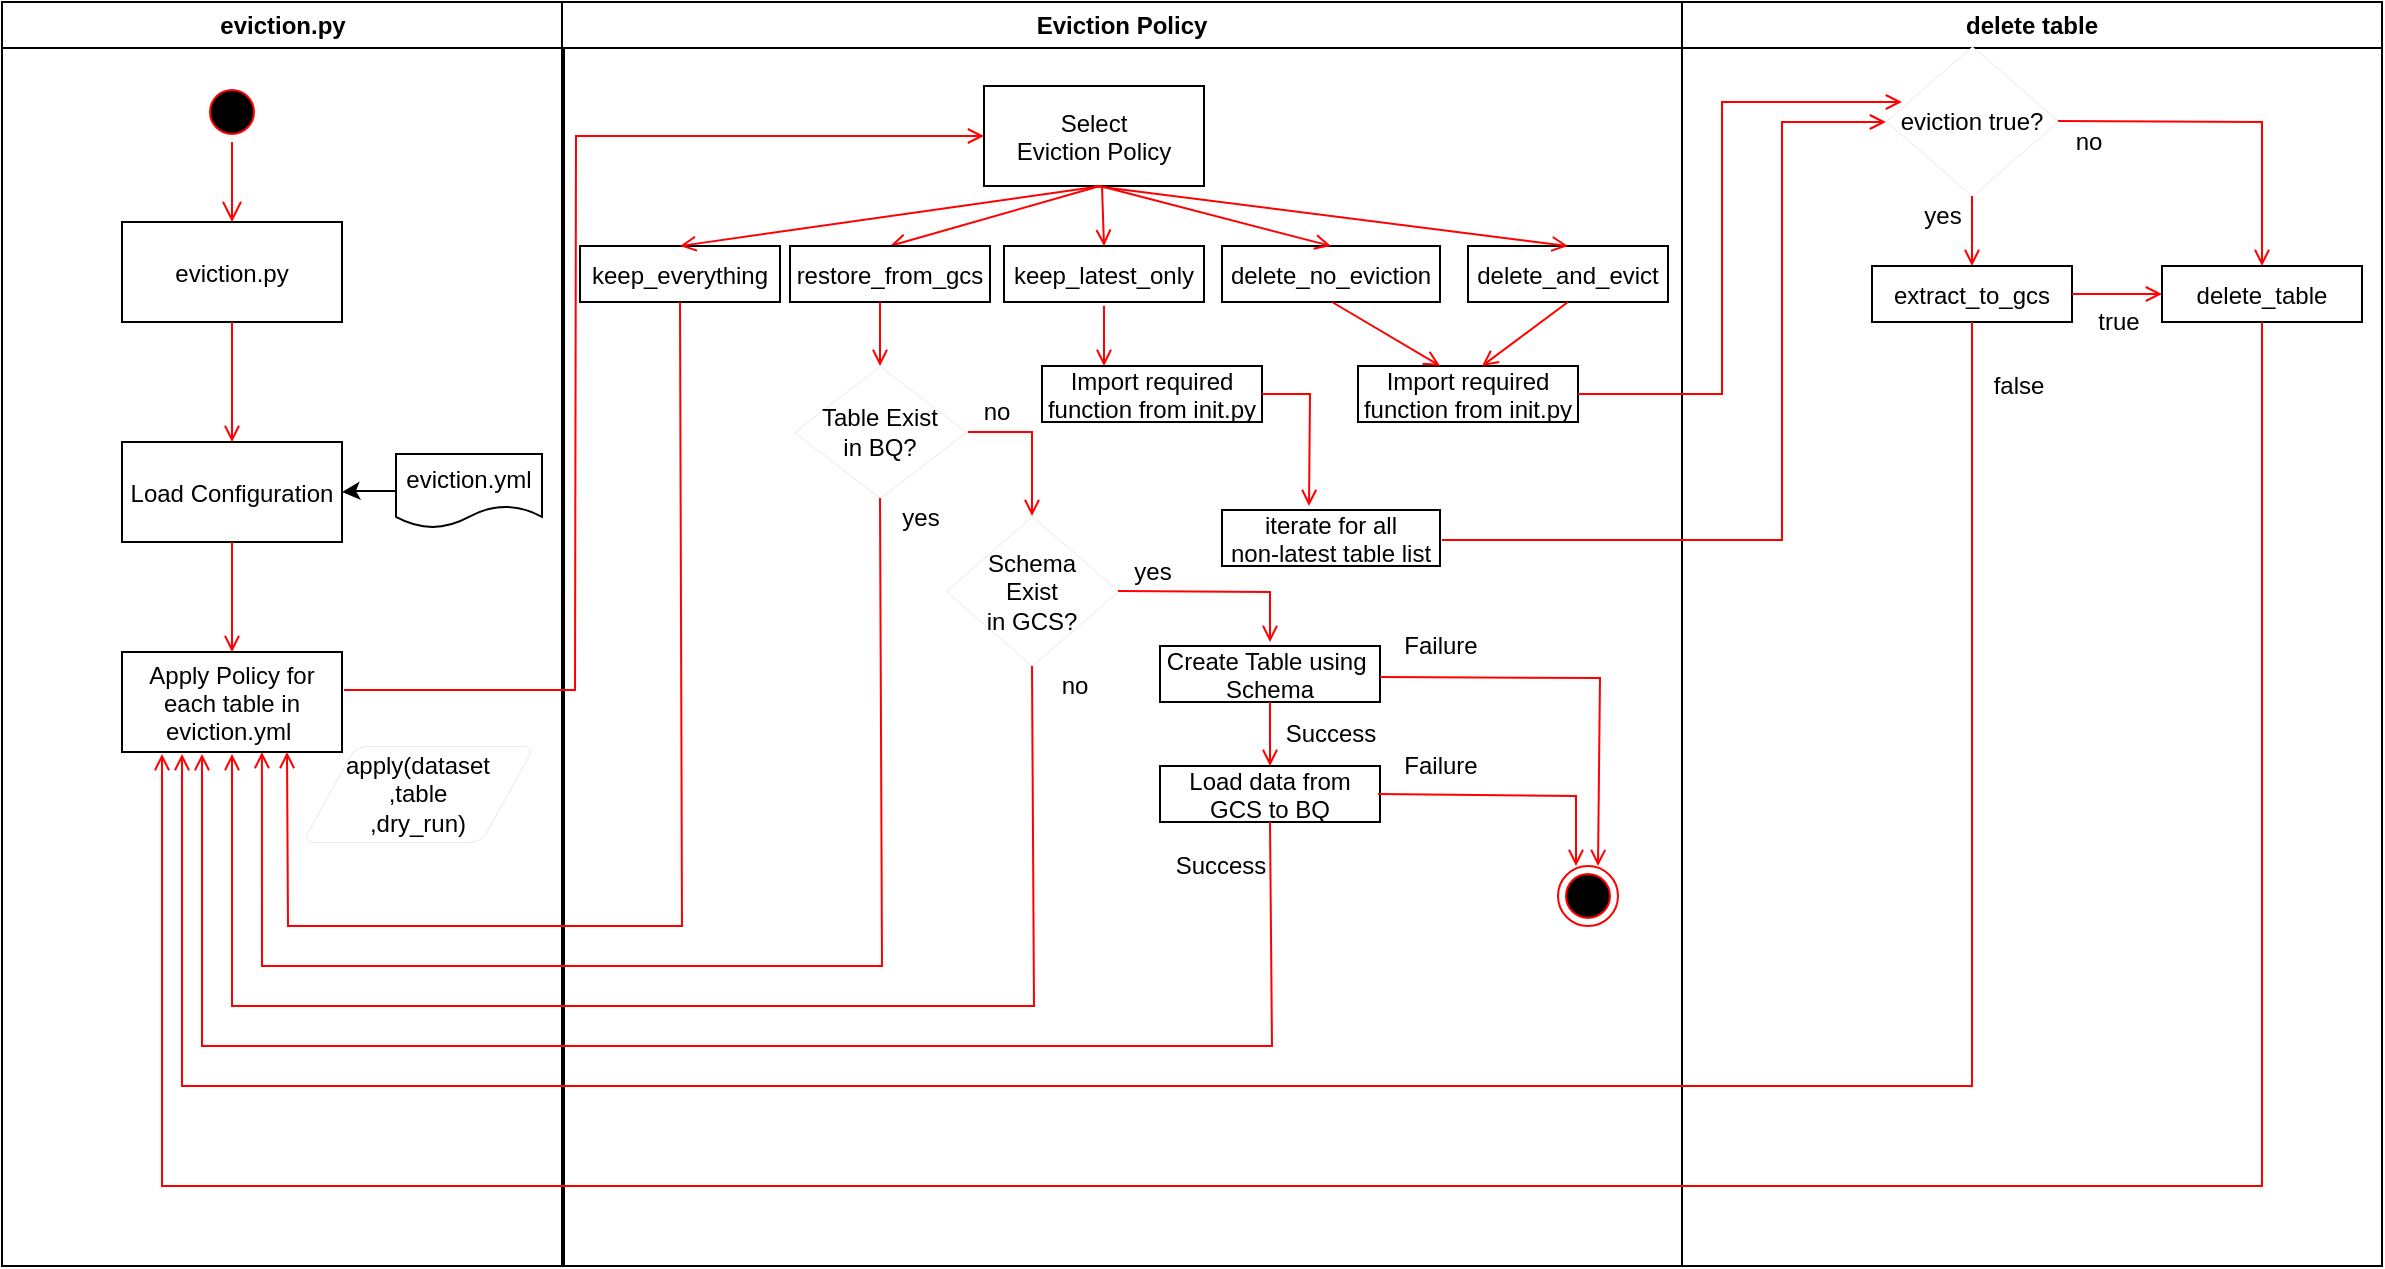 <mxfile version="12.3.0" type="github" pages="1">
  <diagram name="Page-1" id="e7e014a7-5840-1c2e-5031-d8a46d1fe8dd">
    <mxGraphModel dx="1186" dy="715" grid="1" gridSize="10" guides="1" tooltips="1" connect="1" arrows="1" fold="1" page="1" pageScale="1" pageWidth="1169" pageHeight="826" background="#ffffff" math="0" shadow="0">
      <root>
        <mxCell id="0"/>
        <mxCell id="1" parent="0"/>
        <mxCell id="2" value="eviction.py" style="swimlane;whiteSpace=wrap" parent="1" vertex="1">
          <mxGeometry x="40" y="128" width="281" height="632" as="geometry"/>
        </mxCell>
        <mxCell id="5" value="" style="ellipse;shape=startState;fillColor=#000000;strokeColor=#ff0000;" parent="2" vertex="1">
          <mxGeometry x="100" y="40" width="30" height="30" as="geometry"/>
        </mxCell>
        <mxCell id="6" value="" style="edgeStyle=elbowEdgeStyle;elbow=horizontal;verticalAlign=bottom;endArrow=open;endSize=8;strokeColor=#FF0000;endFill=1;rounded=0" parent="2" source="5" target="7" edge="1">
          <mxGeometry x="100" y="40" as="geometry">
            <mxPoint x="115" y="110" as="targetPoint"/>
          </mxGeometry>
        </mxCell>
        <mxCell id="7" value="eviction.py" style="" parent="2" vertex="1">
          <mxGeometry x="60" y="110" width="110" height="50" as="geometry"/>
        </mxCell>
        <mxCell id="8" value="Load Configuration" style="" parent="2" vertex="1">
          <mxGeometry x="60" y="220" width="110" height="50" as="geometry"/>
        </mxCell>
        <mxCell id="9" value="" style="endArrow=open;strokeColor=#FF0000;endFill=1;rounded=0" parent="2" source="7" target="8" edge="1">
          <mxGeometry relative="1" as="geometry"/>
        </mxCell>
        <mxCell id="10" value="Apply Policy for&#xa; each table in &#xa;eviction.yml " style="" parent="2" vertex="1">
          <mxGeometry x="60" y="325" width="110" height="50" as="geometry"/>
        </mxCell>
        <mxCell id="11" value="" style="endArrow=open;strokeColor=#FF0000;endFill=1;rounded=0" parent="2" source="8" target="10" edge="1">
          <mxGeometry relative="1" as="geometry"/>
        </mxCell>
        <mxCell id="oaagkvBM30d2irfokbAs-44" value="" style="edgeStyle=orthogonalEdgeStyle;rounded=0;orthogonalLoop=1;jettySize=auto;html=1;" edge="1" parent="2" source="oaagkvBM30d2irfokbAs-42" target="8">
          <mxGeometry relative="1" as="geometry"/>
        </mxCell>
        <mxCell id="oaagkvBM30d2irfokbAs-42" value="eviction.yml" style="shape=document;whiteSpace=wrap;html=1;boundedLbl=1;" vertex="1" parent="2">
          <mxGeometry x="197" y="226" width="73" height="37" as="geometry"/>
        </mxCell>
        <mxCell id="oaagkvBM30d2irfokbAs-49" value="&lt;div&gt;apply(dataset&lt;/div&gt;&lt;div&gt;,table&lt;/div&gt;&lt;div&gt;,dry_run)&lt;/div&gt;" style="shape=parallelogram;html=1;strokeWidth=0;perimeter=parallelogramPerimeter;whiteSpace=wrap;rounded=1;arcSize=12;size=0.23;" vertex="1" parent="2">
          <mxGeometry x="150" y="372" width="116" height="48" as="geometry"/>
        </mxCell>
        <mxCell id="3" value="Eviction Policy" style="swimlane;whiteSpace=wrap" parent="1" vertex="1">
          <mxGeometry x="320" y="128" width="560" height="632" as="geometry"/>
        </mxCell>
        <mxCell id="15" value="Select&#xa;Eviction Policy" style="" parent="3" vertex="1">
          <mxGeometry x="211" y="42" width="110" height="50" as="geometry"/>
        </mxCell>
        <mxCell id="16" value="delete_and_evict" style="" parent="3" vertex="1">
          <mxGeometry x="453" y="122" width="100" height="28" as="geometry"/>
        </mxCell>
        <mxCell id="17" value="" style="endArrow=open;strokeColor=#FF0000;endFill=1;rounded=0;entryX=0.5;entryY=0;entryDx=0;entryDy=0;" parent="3" target="oaagkvBM30d2irfokbAs-55" edge="1">
          <mxGeometry relative="1" as="geometry">
            <mxPoint x="269" y="92" as="sourcePoint"/>
            <mxPoint x="289" y="112" as="targetPoint"/>
          </mxGeometry>
        </mxCell>
        <mxCell id="oaagkvBM30d2irfokbAs-50" value="delete_no_eviction" style="" vertex="1" parent="3">
          <mxGeometry x="330" y="122" width="109" height="28" as="geometry"/>
        </mxCell>
        <mxCell id="oaagkvBM30d2irfokbAs-51" value="keep_everything" style="" vertex="1" parent="3">
          <mxGeometry x="9" y="122" width="100" height="28" as="geometry"/>
        </mxCell>
        <mxCell id="oaagkvBM30d2irfokbAs-52" value="keep_latest_only" style="" vertex="1" parent="3">
          <mxGeometry x="221" y="122" width="100" height="28" as="geometry"/>
        </mxCell>
        <mxCell id="oaagkvBM30d2irfokbAs-55" value="restore_from_gcs" style="" vertex="1" parent="3">
          <mxGeometry x="114" y="122" width="100" height="28" as="geometry"/>
        </mxCell>
        <mxCell id="oaagkvBM30d2irfokbAs-60" value="" style="endArrow=open;strokeColor=#FF0000;endFill=1;rounded=0;exitX=0.5;exitY=1;exitDx=0;exitDy=0;entryX=0.5;entryY=0;entryDx=0;entryDy=0;" edge="1" parent="3" source="15" target="16">
          <mxGeometry relative="1" as="geometry">
            <mxPoint x="227" y="91.993" as="sourcePoint"/>
            <mxPoint x="389" y="122" as="targetPoint"/>
          </mxGeometry>
        </mxCell>
        <mxCell id="oaagkvBM30d2irfokbAs-61" value="" style="endArrow=open;strokeColor=#FF0000;endFill=1;rounded=0;entryX=0.5;entryY=0;entryDx=0;entryDy=0;" edge="1" parent="3" target="oaagkvBM30d2irfokbAs-50">
          <mxGeometry relative="1" as="geometry">
            <mxPoint x="269" y="92" as="sourcePoint"/>
            <mxPoint x="399" y="132" as="targetPoint"/>
          </mxGeometry>
        </mxCell>
        <mxCell id="oaagkvBM30d2irfokbAs-74" value="Table Exist&lt;br&gt;in BQ?" style="strokeWidth=0;html=1;shape=mxgraph.flowchart.decision;whiteSpace=wrap;rounded=1;fillColor=#ffffff;" vertex="1" parent="3">
          <mxGeometry x="116" y="182" width="86" height="66" as="geometry"/>
        </mxCell>
        <mxCell id="oaagkvBM30d2irfokbAs-75" value="" style="endArrow=open;strokeColor=#FF0000;endFill=1;rounded=0;entryX=0.5;entryY=0;entryDx=0;entryDy=0;exitX=0.45;exitY=1;exitDx=0;exitDy=0;entryPerimeter=0;exitPerimeter=0;" edge="1" parent="3" source="oaagkvBM30d2irfokbAs-55" target="oaagkvBM30d2irfokbAs-74">
          <mxGeometry relative="1" as="geometry">
            <mxPoint x="279" y="102" as="sourcePoint"/>
            <mxPoint x="174" y="132" as="targetPoint"/>
          </mxGeometry>
        </mxCell>
        <mxCell id="oaagkvBM30d2irfokbAs-77" value="" style="endArrow=open;strokeColor=#FF0000;endFill=1;rounded=0;exitX=1;exitY=0.5;exitDx=0;exitDy=0;exitPerimeter=0;entryX=0.5;entryY=0;entryDx=0;entryDy=0;entryPerimeter=0;" edge="1" parent="3" target="oaagkvBM30d2irfokbAs-79">
          <mxGeometry relative="1" as="geometry">
            <mxPoint x="203" y="215" as="sourcePoint"/>
            <mxPoint x="236" y="257" as="targetPoint"/>
            <Array as="points">
              <mxPoint x="235" y="215"/>
            </Array>
          </mxGeometry>
        </mxCell>
        <mxCell id="oaagkvBM30d2irfokbAs-78" value="no" style="text;html=1;align=center;verticalAlign=middle;resizable=0;points=[];;autosize=1;" vertex="1" parent="3">
          <mxGeometry x="202" y="195" width="30" height="20" as="geometry"/>
        </mxCell>
        <mxCell id="oaagkvBM30d2irfokbAs-79" value="Schema&lt;br&gt;Exist&lt;br&gt;in GCS?" style="strokeWidth=0;html=1;shape=mxgraph.flowchart.decision;whiteSpace=wrap;rounded=1;fillColor=#ffffff;" vertex="1" parent="3">
          <mxGeometry x="192" y="257" width="86" height="75" as="geometry"/>
        </mxCell>
        <mxCell id="oaagkvBM30d2irfokbAs-83" value="Create Table using &#xa;Schema" style="" vertex="1" parent="3">
          <mxGeometry x="299" y="322" width="110" height="28" as="geometry"/>
        </mxCell>
        <mxCell id="oaagkvBM30d2irfokbAs-84" value="" style="endArrow=open;strokeColor=#FF0000;endFill=1;rounded=0;exitX=1;exitY=0.5;exitDx=0;exitDy=0;exitPerimeter=0;" edge="1" parent="3" source="oaagkvBM30d2irfokbAs-79">
          <mxGeometry relative="1" as="geometry">
            <mxPoint x="212" y="225" as="sourcePoint"/>
            <mxPoint x="354" y="320" as="targetPoint"/>
            <Array as="points">
              <mxPoint x="354" y="295"/>
            </Array>
          </mxGeometry>
        </mxCell>
        <mxCell id="oaagkvBM30d2irfokbAs-85" value="Load data from &#xa;GCS to BQ" style="" vertex="1" parent="3">
          <mxGeometry x="299" y="382" width="110" height="28" as="geometry"/>
        </mxCell>
        <mxCell id="oaagkvBM30d2irfokbAs-86" value="" style="endArrow=open;strokeColor=#FF0000;endFill=1;rounded=0;exitX=0.5;exitY=1;exitDx=0;exitDy=0;" edge="1" parent="3" source="oaagkvBM30d2irfokbAs-83" target="oaagkvBM30d2irfokbAs-85">
          <mxGeometry relative="1" as="geometry">
            <mxPoint x="202" y="410" as="sourcePoint"/>
            <mxPoint x="317.5" y="440" as="targetPoint"/>
          </mxGeometry>
        </mxCell>
        <mxCell id="oaagkvBM30d2irfokbAs-87" value="" style="endArrow=open;strokeColor=#FF0000;endFill=1;rounded=0;exitX=1;exitY=0.5;exitDx=0;exitDy=0;exitPerimeter=0;" edge="1" parent="3">
          <mxGeometry relative="1" as="geometry">
            <mxPoint x="409" y="337.5" as="sourcePoint"/>
            <mxPoint x="518" y="432" as="targetPoint"/>
            <Array as="points">
              <mxPoint x="519" y="338"/>
            </Array>
          </mxGeometry>
        </mxCell>
        <mxCell id="oaagkvBM30d2irfokbAs-88" value="" style="endArrow=open;strokeColor=#FF0000;endFill=1;rounded=0;exitX=1;exitY=0.5;exitDx=0;exitDy=0;exitPerimeter=0;" edge="1" parent="3">
          <mxGeometry relative="1" as="geometry">
            <mxPoint x="408" y="396" as="sourcePoint"/>
            <mxPoint x="507" y="432" as="targetPoint"/>
            <Array as="points">
              <mxPoint x="507" y="397"/>
            </Array>
          </mxGeometry>
        </mxCell>
        <mxCell id="oaagkvBM30d2irfokbAs-90" value="Failure" style="text;html=1;align=center;verticalAlign=middle;resizable=0;points=[];;autosize=1;" vertex="1" parent="3">
          <mxGeometry x="414" y="312" width="50" height="20" as="geometry"/>
        </mxCell>
        <mxCell id="oaagkvBM30d2irfokbAs-91" value="Failure" style="text;html=1;align=center;verticalAlign=middle;resizable=0;points=[];;autosize=1;" vertex="1" parent="3">
          <mxGeometry x="414" y="372" width="50" height="20" as="geometry"/>
        </mxCell>
        <mxCell id="oaagkvBM30d2irfokbAs-92" value="Success" style="text;html=1;align=center;verticalAlign=middle;resizable=0;points=[];;autosize=1;" vertex="1" parent="3">
          <mxGeometry x="354" y="356" width="60" height="20" as="geometry"/>
        </mxCell>
        <mxCell id="oaagkvBM30d2irfokbAs-93" value="Success" style="text;html=1;align=center;verticalAlign=middle;resizable=0;points=[];;autosize=1;" vertex="1" parent="3">
          <mxGeometry x="299" y="422" width="60" height="20" as="geometry"/>
        </mxCell>
        <mxCell id="oaagkvBM30d2irfokbAs-95" value="yes" style="text;html=1;align=center;verticalAlign=middle;resizable=0;points=[];;autosize=1;" vertex="1" parent="3">
          <mxGeometry x="280" y="274.5" width="30" height="20" as="geometry"/>
        </mxCell>
        <mxCell id="oaagkvBM30d2irfokbAs-96" value="no" style="text;html=1;align=center;verticalAlign=middle;resizable=0;points=[];;autosize=1;" vertex="1" parent="3">
          <mxGeometry x="241" y="332" width="30" height="20" as="geometry"/>
        </mxCell>
        <mxCell id="oaagkvBM30d2irfokbAs-100" value="yes" style="text;html=1;align=center;verticalAlign=middle;resizable=0;points=[];;autosize=1;" vertex="1" parent="3">
          <mxGeometry x="164" y="248" width="30" height="20" as="geometry"/>
        </mxCell>
        <mxCell id="oaagkvBM30d2irfokbAs-101" value="" style="ellipse;shape=endState;fillColor=#000000;strokeColor=#ff0000" vertex="1" parent="3">
          <mxGeometry x="498" y="432" width="30" height="30" as="geometry"/>
        </mxCell>
        <mxCell id="oaagkvBM30d2irfokbAs-133" value="iterate for all &#xa;non-latest table list" style="" vertex="1" parent="3">
          <mxGeometry x="330" y="254" width="109" height="28" as="geometry"/>
        </mxCell>
        <mxCell id="oaagkvBM30d2irfokbAs-137" value="Import required&#xa;function from init.py" style="" vertex="1" parent="3">
          <mxGeometry x="398" y="182" width="110" height="28" as="geometry"/>
        </mxCell>
        <mxCell id="oaagkvBM30d2irfokbAs-146" value="" style="endArrow=open;strokeColor=#FF0000;endFill=1;rounded=0;entryX=0.373;entryY=0;entryDx=0;entryDy=0;entryPerimeter=0;" edge="1" parent="3" target="oaagkvBM30d2irfokbAs-137">
          <mxGeometry relative="1" as="geometry">
            <mxPoint x="385" y="150" as="sourcePoint"/>
            <mxPoint x="385" y="182" as="targetPoint"/>
          </mxGeometry>
        </mxCell>
        <mxCell id="oaagkvBM30d2irfokbAs-151" value="Import required&#xa;function from init.py" style="" vertex="1" parent="3">
          <mxGeometry x="240" y="182" width="110" height="28" as="geometry"/>
        </mxCell>
        <mxCell id="oaagkvBM30d2irfokbAs-155" value="" style="endArrow=open;strokeColor=#FF0000;endFill=1;rounded=0;exitX=1;exitY=0.5;exitDx=0;exitDy=0;" edge="1" parent="3" source="oaagkvBM30d2irfokbAs-151">
          <mxGeometry relative="1" as="geometry">
            <mxPoint x="374" y="192" as="sourcePoint"/>
            <mxPoint x="373.5" y="252" as="targetPoint"/>
            <Array as="points">
              <mxPoint x="374" y="196"/>
            </Array>
          </mxGeometry>
        </mxCell>
        <mxCell id="4" value="delete table" style="swimlane;whiteSpace=wrap" parent="1" vertex="1">
          <mxGeometry x="880" y="128" width="350" height="632" as="geometry"/>
        </mxCell>
        <mxCell id="oaagkvBM30d2irfokbAs-156" value="eviction true?" style="strokeWidth=0;html=1;shape=mxgraph.flowchart.decision;whiteSpace=wrap;rounded=1;fillColor=#ffffff;" vertex="1" parent="4">
          <mxGeometry x="102" y="22" width="86" height="75" as="geometry"/>
        </mxCell>
        <mxCell id="oaagkvBM30d2irfokbAs-159" value="extract_to_gcs" style="" vertex="1" parent="4">
          <mxGeometry x="95" y="132" width="100" height="28" as="geometry"/>
        </mxCell>
        <mxCell id="oaagkvBM30d2irfokbAs-160" value="" style="endArrow=open;strokeColor=#FF0000;endFill=1;rounded=0;exitX=0.5;exitY=1;exitDx=0;exitDy=0;exitPerimeter=0;entryX=0.5;entryY=0;entryDx=0;entryDy=0;" edge="1" parent="4" source="oaagkvBM30d2irfokbAs-156" target="oaagkvBM30d2irfokbAs-159">
          <mxGeometry relative="1" as="geometry">
            <mxPoint x="-280" y="102" as="sourcePoint"/>
            <mxPoint x="-279" y="132" as="targetPoint"/>
          </mxGeometry>
        </mxCell>
        <mxCell id="oaagkvBM30d2irfokbAs-161" value="yes" style="text;html=1;align=center;verticalAlign=middle;resizable=0;points=[];;autosize=1;" vertex="1" parent="4">
          <mxGeometry x="115" y="97" width="30" height="20" as="geometry"/>
        </mxCell>
        <mxCell id="oaagkvBM30d2irfokbAs-162" value="delete_table" style="" vertex="1" parent="4">
          <mxGeometry x="240" y="132" width="100" height="28" as="geometry"/>
        </mxCell>
        <mxCell id="oaagkvBM30d2irfokbAs-163" value="" style="endArrow=open;strokeColor=#FF0000;endFill=1;rounded=0;exitX=1;exitY=0.5;exitDx=0;exitDy=0;exitPerimeter=0;entryX=0.5;entryY=0;entryDx=0;entryDy=0;" edge="1" parent="4" source="oaagkvBM30d2irfokbAs-156" target="oaagkvBM30d2irfokbAs-162">
          <mxGeometry relative="1" as="geometry">
            <mxPoint x="155" y="107" as="sourcePoint"/>
            <mxPoint x="155" y="142" as="targetPoint"/>
            <Array as="points">
              <mxPoint x="290" y="60"/>
            </Array>
          </mxGeometry>
        </mxCell>
        <mxCell id="oaagkvBM30d2irfokbAs-164" value="" style="endArrow=open;strokeColor=#FF0000;endFill=1;rounded=0;exitX=1;exitY=0.5;exitDx=0;exitDy=0;entryX=0;entryY=0.5;entryDx=0;entryDy=0;" edge="1" parent="4" source="oaagkvBM30d2irfokbAs-159" target="oaagkvBM30d2irfokbAs-162">
          <mxGeometry relative="1" as="geometry">
            <mxPoint x="155" y="107" as="sourcePoint"/>
            <mxPoint x="155" y="142" as="targetPoint"/>
          </mxGeometry>
        </mxCell>
        <mxCell id="oaagkvBM30d2irfokbAs-165" value="no" style="text;html=1;align=center;verticalAlign=middle;resizable=0;points=[];;autosize=1;" vertex="1" parent="4">
          <mxGeometry x="188" y="59.5" width="30" height="20" as="geometry"/>
        </mxCell>
        <mxCell id="oaagkvBM30d2irfokbAs-166" value="true" style="text;html=1;align=center;verticalAlign=middle;resizable=0;points=[];;autosize=1;" vertex="1" parent="4">
          <mxGeometry x="198" y="150" width="40" height="20" as="geometry"/>
        </mxCell>
        <mxCell id="oaagkvBM30d2irfokbAs-169" value="false" style="text;html=1;align=center;verticalAlign=middle;resizable=0;points=[];;autosize=1;" vertex="1" parent="4">
          <mxGeometry x="148" y="182" width="40" height="20" as="geometry"/>
        </mxCell>
        <mxCell id="oaagkvBM30d2irfokbAs-171" value="" style="endArrow=open;strokeColor=#FF0000;endFill=1;rounded=0;exitX=0.5;exitY=1;exitDx=0;exitDy=0;" edge="1" parent="4">
          <mxGeometry relative="1" as="geometry">
            <mxPoint x="290" y="160" as="sourcePoint"/>
            <mxPoint x="-760" y="376" as="targetPoint"/>
            <Array as="points">
              <mxPoint x="290" y="592"/>
              <mxPoint x="-760" y="592"/>
            </Array>
          </mxGeometry>
        </mxCell>
        <mxCell id="20" value="" style="endArrow=open;strokeColor=#FF0000;endFill=1;rounded=0;entryX=0;entryY=0.5;entryDx=0;entryDy=0;" parent="1" target="15" edge="1">
          <mxGeometry relative="1" as="geometry">
            <mxPoint x="211" y="472" as="sourcePoint"/>
            <mxPoint x="530" y="189" as="targetPoint"/>
            <Array as="points">
              <mxPoint x="326.5" y="472"/>
              <mxPoint x="327" y="195"/>
            </Array>
          </mxGeometry>
        </mxCell>
        <mxCell id="oaagkvBM30d2irfokbAs-54" value="&lt;span style=&quot;color: rgba(0 , 0 , 0 , 0) ; font-family: monospace ; font-size: 0px&quot;&gt;%3CmxGraphModel%3E%3Croot%3E%3CmxCell%20id%3D%220%22%2F%3E%3CmxCell%20id%3D%221%22%20parent%3D%220%22%2F%3E%3CmxCell%20id%3D%222%22%20value%3D%22%22%20style%3D%22endArrow%3Dopen%3BstrokeColor%3D%23FF0000%3BendFill%3D1%3Brounded%3D0%22%20edge%3D%221%22%20parent%3D%221%22%3E%3CmxGeometry%20relative%3D%221%22%20as%3D%22geometry%22%3E%3CmxPoint%20x%3D%22702.039%22%20y%3D%22268%22%20as%3D%22sourcePoint%22%2F%3E%3CmxPoint%20x%3D%22450.5%22%20y%3D%22479.916%22%20as%3D%22targetPoint%22%2F%3E%3CArray%20as%3D%22points%22%3E%3CmxPoint%20x%3D%22740%22%20y%3D%22490%22%2F%3E%3C%2FArray%3E%3C%2FmxGeometry%3E%3C%2FmxCell%3E%3C%2Froot%3E%3C%2FmxGraphModel%3E&lt;/span&gt;&lt;span style=&quot;color: rgba(0 , 0 , 0 , 0) ; font-family: monospace ; font-size: 0px&quot;&gt;%3CmxGraphModel%3E%3Croot%3E%3CmxCell%20id%3D%220%22%2F%3E%3CmxCell%20id%3D%221%22%20parent%3D%220%22%2F%3E%3CmxCell%20id%3D%222%22%20value%3D%22%22%20style%3D%22endArrow%3Dopen%3BstrokeColor%3D%23FF0000%3BendFill%3D1%3Brounded%3D0%22%20edge%3D%221%22%20parent%3D%221%22%3E%3CmxGeometry%20relative%3D%221%22%20as%3D%22geometry%22%3E%3CmxPoint%20x%3D%22702.039%22%20y%3D%22268%22%20as%3D%22sourcePoint%22%2F%3E%3CmxPoint%20x%3D%22450.5%22%20y%3D%22479.916%22%20as%3D%22targetPoint%22%2F%3E%3CArray%20as%3D%22points%22%3E%3CmxPoint%20x%3D%22740%22%20y%3D%22490%22%2F%3E%3C%2FArray%3E%3C%2FmxGeometry%3E%3C%2FmxCell%3E%3C%2Froot%3E%3C%2FmxGraphModel%3E&lt;/span&gt;" style="text;html=1;align=center;verticalAlign=middle;resizable=0;points=[];;autosize=1;" vertex="1" parent="1">
          <mxGeometry x="898" y="371" width="20" height="20" as="geometry"/>
        </mxCell>
        <mxCell id="oaagkvBM30d2irfokbAs-62" value="" style="endArrow=open;strokeColor=#FF0000;endFill=1;rounded=0;entryX=0.5;entryY=0;entryDx=0;entryDy=0;" edge="1" parent="1" target="oaagkvBM30d2irfokbAs-51">
          <mxGeometry relative="1" as="geometry">
            <mxPoint x="590" y="220" as="sourcePoint"/>
            <mxPoint x="611.5" y="260" as="targetPoint"/>
          </mxGeometry>
        </mxCell>
        <mxCell id="oaagkvBM30d2irfokbAs-63" value="" style="endArrow=open;strokeColor=#FF0000;endFill=1;rounded=0;entryX=0.5;entryY=0;entryDx=0;entryDy=0;" edge="1" parent="1" target="oaagkvBM30d2irfokbAs-52">
          <mxGeometry relative="1" as="geometry">
            <mxPoint x="590" y="220" as="sourcePoint"/>
            <mxPoint x="501" y="260" as="targetPoint"/>
          </mxGeometry>
        </mxCell>
        <mxCell id="oaagkvBM30d2irfokbAs-97" value="" style="endArrow=open;strokeColor=#FF0000;endFill=1;rounded=0;exitX=0.5;exitY=1;exitDx=0;exitDy=0;exitPerimeter=0;" edge="1" parent="1" source="oaagkvBM30d2irfokbAs-79">
          <mxGeometry relative="1" as="geometry">
            <mxPoint x="740" y="475.5" as="sourcePoint"/>
            <mxPoint x="155" y="504" as="targetPoint"/>
            <Array as="points">
              <mxPoint x="556" y="630"/>
              <mxPoint x="155" y="630"/>
            </Array>
          </mxGeometry>
        </mxCell>
        <mxCell id="oaagkvBM30d2irfokbAs-82" value="" style="endArrow=open;strokeColor=#FF0000;endFill=1;rounded=0;exitX=0.5;exitY=1;exitDx=0;exitDy=0;entryX=0.75;entryY=1;entryDx=0;entryDy=0;" edge="1" parent="1" source="oaagkvBM30d2irfokbAs-51" target="10">
          <mxGeometry relative="1" as="geometry">
            <mxPoint x="490" y="288" as="sourcePoint"/>
            <mxPoint x="150" y="510" as="targetPoint"/>
            <Array as="points">
              <mxPoint x="380" y="590"/>
              <mxPoint x="183" y="590"/>
            </Array>
          </mxGeometry>
        </mxCell>
        <mxCell id="oaagkvBM30d2irfokbAs-98" value="" style="endArrow=open;strokeColor=#FF0000;endFill=1;rounded=0;exitX=0.5;exitY=1;exitDx=0;exitDy=0;exitPerimeter=0;entryX=0.636;entryY=1;entryDx=0;entryDy=0;entryPerimeter=0;" edge="1" parent="1" source="oaagkvBM30d2irfokbAs-74" target="10">
          <mxGeometry relative="1" as="geometry">
            <mxPoint x="480" y="380" as="sourcePoint"/>
            <mxPoint x="173" y="510" as="targetPoint"/>
            <Array as="points">
              <mxPoint x="480" y="610"/>
              <mxPoint x="170" y="610"/>
            </Array>
          </mxGeometry>
        </mxCell>
        <mxCell id="oaagkvBM30d2irfokbAs-94" value="" style="endArrow=open;strokeColor=#FF0000;endFill=1;rounded=0;exitX=0.5;exitY=1;exitDx=0;exitDy=0;" edge="1" parent="1" source="oaagkvBM30d2irfokbAs-85">
          <mxGeometry relative="1" as="geometry">
            <mxPoint x="740" y="475.5" as="sourcePoint"/>
            <mxPoint x="140" y="504" as="targetPoint"/>
            <Array as="points">
              <mxPoint x="675" y="650"/>
              <mxPoint x="140" y="650"/>
            </Array>
          </mxGeometry>
        </mxCell>
        <mxCell id="oaagkvBM30d2irfokbAs-136" value="" style="endArrow=open;strokeColor=#FF0000;endFill=1;rounded=0;" edge="1" parent="1">
          <mxGeometry relative="1" as="geometry">
            <mxPoint x="760" y="397" as="sourcePoint"/>
            <mxPoint x="982" y="188" as="targetPoint"/>
            <Array as="points">
              <mxPoint x="930" y="397"/>
              <mxPoint x="930" y="188"/>
            </Array>
          </mxGeometry>
        </mxCell>
        <mxCell id="oaagkvBM30d2irfokbAs-149" value="" style="endArrow=open;strokeColor=#FF0000;endFill=1;rounded=0;exitX=1;exitY=0.5;exitDx=0;exitDy=0;" edge="1" parent="1" source="oaagkvBM30d2irfokbAs-137">
          <mxGeometry relative="1" as="geometry">
            <mxPoint x="775.5" y="328" as="sourcePoint"/>
            <mxPoint x="990" y="178" as="targetPoint"/>
            <Array as="points">
              <mxPoint x="900" y="324"/>
              <mxPoint x="900" y="178"/>
            </Array>
          </mxGeometry>
        </mxCell>
        <mxCell id="oaagkvBM30d2irfokbAs-152" value="" style="endArrow=open;strokeColor=#FF0000;endFill=1;rounded=0;exitX=0.5;exitY=1;exitDx=0;exitDy=0;" edge="1" parent="1" source="16">
          <mxGeometry relative="1" as="geometry">
            <mxPoint x="715" y="288" as="sourcePoint"/>
            <mxPoint x="780" y="310" as="targetPoint"/>
          </mxGeometry>
        </mxCell>
        <mxCell id="oaagkvBM30d2irfokbAs-154" value="" style="endArrow=open;strokeColor=#FF0000;endFill=1;rounded=0;" edge="1" parent="1">
          <mxGeometry relative="1" as="geometry">
            <mxPoint x="591" y="280" as="sourcePoint"/>
            <mxPoint x="591" y="310" as="targetPoint"/>
          </mxGeometry>
        </mxCell>
        <mxCell id="oaagkvBM30d2irfokbAs-170" value="" style="endArrow=open;strokeColor=#FF0000;endFill=1;rounded=0;exitX=0.5;exitY=1;exitDx=0;exitDy=0;" edge="1" parent="1" source="oaagkvBM30d2irfokbAs-159">
          <mxGeometry relative="1" as="geometry">
            <mxPoint x="1035" y="235" as="sourcePoint"/>
            <mxPoint x="130" y="504" as="targetPoint"/>
            <Array as="points">
              <mxPoint x="1025" y="670"/>
              <mxPoint x="130" y="670"/>
            </Array>
          </mxGeometry>
        </mxCell>
      </root>
    </mxGraphModel>
  </diagram>
</mxfile>

